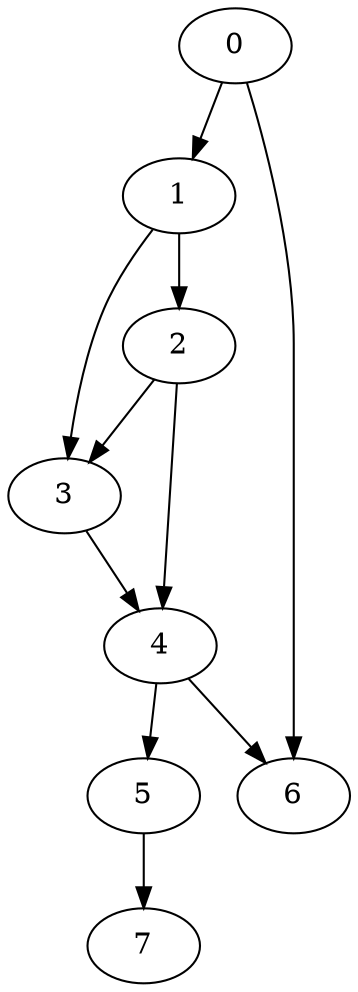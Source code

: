 digraph {
	0
	1
	2
	3
	4
	5
	6
	7
	1 -> 2
	1 -> 3
	2 -> 3
	2 -> 4
	3 -> 4
	4 -> 5
	0 -> 6
	4 -> 6
	5 -> 7
	0 -> 1
}
